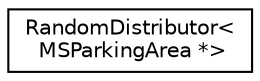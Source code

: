 digraph "Graphical Class Hierarchy"
{
  edge [fontname="Helvetica",fontsize="10",labelfontname="Helvetica",labelfontsize="10"];
  node [fontname="Helvetica",fontsize="10",shape=record];
  rankdir="LR";
  Node0 [label="RandomDistributor\<\l MSParkingArea *\>",height=0.2,width=0.4,color="black", fillcolor="white", style="filled",URL="$d5/d9b/class_random_distributor.html"];
}
